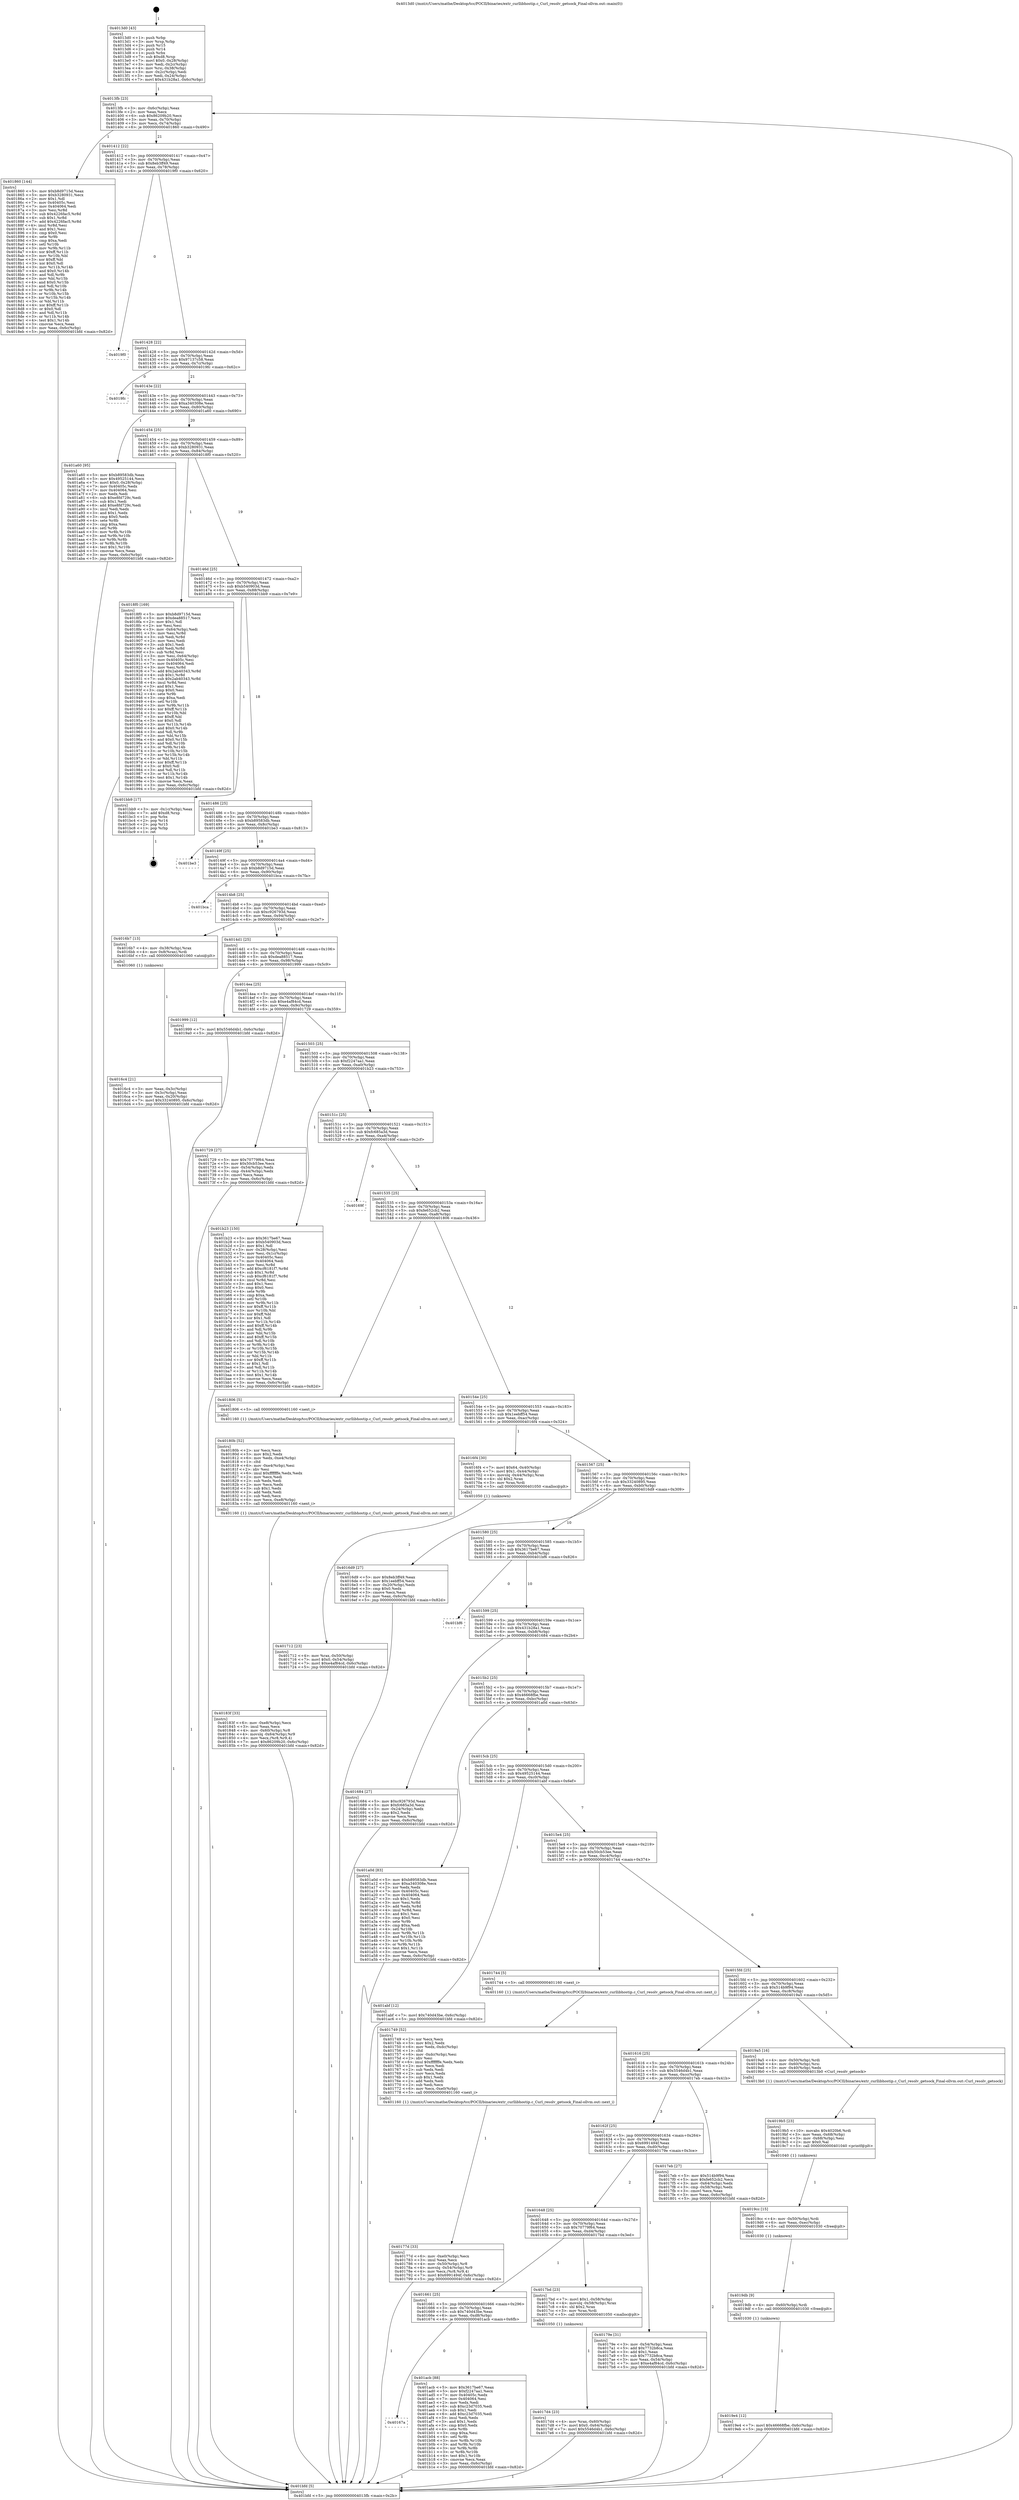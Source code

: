 digraph "0x4013d0" {
  label = "0x4013d0 (/mnt/c/Users/mathe/Desktop/tcc/POCII/binaries/extr_curllibhostip.c_Curl_resolv_getsock_Final-ollvm.out::main(0))"
  labelloc = "t"
  node[shape=record]

  Entry [label="",width=0.3,height=0.3,shape=circle,fillcolor=black,style=filled]
  "0x4013fb" [label="{
     0x4013fb [23]\l
     | [instrs]\l
     &nbsp;&nbsp;0x4013fb \<+3\>: mov -0x6c(%rbp),%eax\l
     &nbsp;&nbsp;0x4013fe \<+2\>: mov %eax,%ecx\l
     &nbsp;&nbsp;0x401400 \<+6\>: sub $0x86209b20,%ecx\l
     &nbsp;&nbsp;0x401406 \<+3\>: mov %eax,-0x70(%rbp)\l
     &nbsp;&nbsp;0x401409 \<+3\>: mov %ecx,-0x74(%rbp)\l
     &nbsp;&nbsp;0x40140c \<+6\>: je 0000000000401860 \<main+0x490\>\l
  }"]
  "0x401860" [label="{
     0x401860 [144]\l
     | [instrs]\l
     &nbsp;&nbsp;0x401860 \<+5\>: mov $0xb8d9715d,%eax\l
     &nbsp;&nbsp;0x401865 \<+5\>: mov $0xb3280931,%ecx\l
     &nbsp;&nbsp;0x40186a \<+2\>: mov $0x1,%dl\l
     &nbsp;&nbsp;0x40186c \<+7\>: mov 0x40405c,%esi\l
     &nbsp;&nbsp;0x401873 \<+7\>: mov 0x404064,%edi\l
     &nbsp;&nbsp;0x40187a \<+3\>: mov %esi,%r8d\l
     &nbsp;&nbsp;0x40187d \<+7\>: sub $0x4226fac5,%r8d\l
     &nbsp;&nbsp;0x401884 \<+4\>: sub $0x1,%r8d\l
     &nbsp;&nbsp;0x401888 \<+7\>: add $0x4226fac5,%r8d\l
     &nbsp;&nbsp;0x40188f \<+4\>: imul %r8d,%esi\l
     &nbsp;&nbsp;0x401893 \<+3\>: and $0x1,%esi\l
     &nbsp;&nbsp;0x401896 \<+3\>: cmp $0x0,%esi\l
     &nbsp;&nbsp;0x401899 \<+4\>: sete %r9b\l
     &nbsp;&nbsp;0x40189d \<+3\>: cmp $0xa,%edi\l
     &nbsp;&nbsp;0x4018a0 \<+4\>: setl %r10b\l
     &nbsp;&nbsp;0x4018a4 \<+3\>: mov %r9b,%r11b\l
     &nbsp;&nbsp;0x4018a7 \<+4\>: xor $0xff,%r11b\l
     &nbsp;&nbsp;0x4018ab \<+3\>: mov %r10b,%bl\l
     &nbsp;&nbsp;0x4018ae \<+3\>: xor $0xff,%bl\l
     &nbsp;&nbsp;0x4018b1 \<+3\>: xor $0x0,%dl\l
     &nbsp;&nbsp;0x4018b4 \<+3\>: mov %r11b,%r14b\l
     &nbsp;&nbsp;0x4018b7 \<+4\>: and $0x0,%r14b\l
     &nbsp;&nbsp;0x4018bb \<+3\>: and %dl,%r9b\l
     &nbsp;&nbsp;0x4018be \<+3\>: mov %bl,%r15b\l
     &nbsp;&nbsp;0x4018c1 \<+4\>: and $0x0,%r15b\l
     &nbsp;&nbsp;0x4018c5 \<+3\>: and %dl,%r10b\l
     &nbsp;&nbsp;0x4018c8 \<+3\>: or %r9b,%r14b\l
     &nbsp;&nbsp;0x4018cb \<+3\>: or %r10b,%r15b\l
     &nbsp;&nbsp;0x4018ce \<+3\>: xor %r15b,%r14b\l
     &nbsp;&nbsp;0x4018d1 \<+3\>: or %bl,%r11b\l
     &nbsp;&nbsp;0x4018d4 \<+4\>: xor $0xff,%r11b\l
     &nbsp;&nbsp;0x4018d8 \<+3\>: or $0x0,%dl\l
     &nbsp;&nbsp;0x4018db \<+3\>: and %dl,%r11b\l
     &nbsp;&nbsp;0x4018de \<+3\>: or %r11b,%r14b\l
     &nbsp;&nbsp;0x4018e1 \<+4\>: test $0x1,%r14b\l
     &nbsp;&nbsp;0x4018e5 \<+3\>: cmovne %ecx,%eax\l
     &nbsp;&nbsp;0x4018e8 \<+3\>: mov %eax,-0x6c(%rbp)\l
     &nbsp;&nbsp;0x4018eb \<+5\>: jmp 0000000000401bfd \<main+0x82d\>\l
  }"]
  "0x401412" [label="{
     0x401412 [22]\l
     | [instrs]\l
     &nbsp;&nbsp;0x401412 \<+5\>: jmp 0000000000401417 \<main+0x47\>\l
     &nbsp;&nbsp;0x401417 \<+3\>: mov -0x70(%rbp),%eax\l
     &nbsp;&nbsp;0x40141a \<+5\>: sub $0x8eb3ff49,%eax\l
     &nbsp;&nbsp;0x40141f \<+3\>: mov %eax,-0x78(%rbp)\l
     &nbsp;&nbsp;0x401422 \<+6\>: je 00000000004019f0 \<main+0x620\>\l
  }"]
  Exit [label="",width=0.3,height=0.3,shape=circle,fillcolor=black,style=filled,peripheries=2]
  "0x4019f0" [label="{
     0x4019f0\l
  }", style=dashed]
  "0x401428" [label="{
     0x401428 [22]\l
     | [instrs]\l
     &nbsp;&nbsp;0x401428 \<+5\>: jmp 000000000040142d \<main+0x5d\>\l
     &nbsp;&nbsp;0x40142d \<+3\>: mov -0x70(%rbp),%eax\l
     &nbsp;&nbsp;0x401430 \<+5\>: sub $0x97137c58,%eax\l
     &nbsp;&nbsp;0x401435 \<+3\>: mov %eax,-0x7c(%rbp)\l
     &nbsp;&nbsp;0x401438 \<+6\>: je 00000000004019fc \<main+0x62c\>\l
  }"]
  "0x40167a" [label="{
     0x40167a\l
  }", style=dashed]
  "0x4019fc" [label="{
     0x4019fc\l
  }", style=dashed]
  "0x40143e" [label="{
     0x40143e [22]\l
     | [instrs]\l
     &nbsp;&nbsp;0x40143e \<+5\>: jmp 0000000000401443 \<main+0x73\>\l
     &nbsp;&nbsp;0x401443 \<+3\>: mov -0x70(%rbp),%eax\l
     &nbsp;&nbsp;0x401446 \<+5\>: sub $0xa340308e,%eax\l
     &nbsp;&nbsp;0x40144b \<+3\>: mov %eax,-0x80(%rbp)\l
     &nbsp;&nbsp;0x40144e \<+6\>: je 0000000000401a60 \<main+0x690\>\l
  }"]
  "0x401acb" [label="{
     0x401acb [88]\l
     | [instrs]\l
     &nbsp;&nbsp;0x401acb \<+5\>: mov $0x3617be67,%eax\l
     &nbsp;&nbsp;0x401ad0 \<+5\>: mov $0xf2247aa1,%ecx\l
     &nbsp;&nbsp;0x401ad5 \<+7\>: mov 0x40405c,%edx\l
     &nbsp;&nbsp;0x401adc \<+7\>: mov 0x404064,%esi\l
     &nbsp;&nbsp;0x401ae3 \<+2\>: mov %edx,%edi\l
     &nbsp;&nbsp;0x401ae5 \<+6\>: sub $0xc23d7035,%edi\l
     &nbsp;&nbsp;0x401aeb \<+3\>: sub $0x1,%edi\l
     &nbsp;&nbsp;0x401aee \<+6\>: add $0xc23d7035,%edi\l
     &nbsp;&nbsp;0x401af4 \<+3\>: imul %edi,%edx\l
     &nbsp;&nbsp;0x401af7 \<+3\>: and $0x1,%edx\l
     &nbsp;&nbsp;0x401afa \<+3\>: cmp $0x0,%edx\l
     &nbsp;&nbsp;0x401afd \<+4\>: sete %r8b\l
     &nbsp;&nbsp;0x401b01 \<+3\>: cmp $0xa,%esi\l
     &nbsp;&nbsp;0x401b04 \<+4\>: setl %r9b\l
     &nbsp;&nbsp;0x401b08 \<+3\>: mov %r8b,%r10b\l
     &nbsp;&nbsp;0x401b0b \<+3\>: and %r9b,%r10b\l
     &nbsp;&nbsp;0x401b0e \<+3\>: xor %r9b,%r8b\l
     &nbsp;&nbsp;0x401b11 \<+3\>: or %r8b,%r10b\l
     &nbsp;&nbsp;0x401b14 \<+4\>: test $0x1,%r10b\l
     &nbsp;&nbsp;0x401b18 \<+3\>: cmovne %ecx,%eax\l
     &nbsp;&nbsp;0x401b1b \<+3\>: mov %eax,-0x6c(%rbp)\l
     &nbsp;&nbsp;0x401b1e \<+5\>: jmp 0000000000401bfd \<main+0x82d\>\l
  }"]
  "0x401a60" [label="{
     0x401a60 [95]\l
     | [instrs]\l
     &nbsp;&nbsp;0x401a60 \<+5\>: mov $0xb89583db,%eax\l
     &nbsp;&nbsp;0x401a65 \<+5\>: mov $0x49525144,%ecx\l
     &nbsp;&nbsp;0x401a6a \<+7\>: movl $0x0,-0x28(%rbp)\l
     &nbsp;&nbsp;0x401a71 \<+7\>: mov 0x40405c,%edx\l
     &nbsp;&nbsp;0x401a78 \<+7\>: mov 0x404064,%esi\l
     &nbsp;&nbsp;0x401a7f \<+2\>: mov %edx,%edi\l
     &nbsp;&nbsp;0x401a81 \<+6\>: sub $0xe8fd729c,%edi\l
     &nbsp;&nbsp;0x401a87 \<+3\>: sub $0x1,%edi\l
     &nbsp;&nbsp;0x401a8a \<+6\>: add $0xe8fd729c,%edi\l
     &nbsp;&nbsp;0x401a90 \<+3\>: imul %edi,%edx\l
     &nbsp;&nbsp;0x401a93 \<+3\>: and $0x1,%edx\l
     &nbsp;&nbsp;0x401a96 \<+3\>: cmp $0x0,%edx\l
     &nbsp;&nbsp;0x401a99 \<+4\>: sete %r8b\l
     &nbsp;&nbsp;0x401a9d \<+3\>: cmp $0xa,%esi\l
     &nbsp;&nbsp;0x401aa0 \<+4\>: setl %r9b\l
     &nbsp;&nbsp;0x401aa4 \<+3\>: mov %r8b,%r10b\l
     &nbsp;&nbsp;0x401aa7 \<+3\>: and %r9b,%r10b\l
     &nbsp;&nbsp;0x401aaa \<+3\>: xor %r9b,%r8b\l
     &nbsp;&nbsp;0x401aad \<+3\>: or %r8b,%r10b\l
     &nbsp;&nbsp;0x401ab0 \<+4\>: test $0x1,%r10b\l
     &nbsp;&nbsp;0x401ab4 \<+3\>: cmovne %ecx,%eax\l
     &nbsp;&nbsp;0x401ab7 \<+3\>: mov %eax,-0x6c(%rbp)\l
     &nbsp;&nbsp;0x401aba \<+5\>: jmp 0000000000401bfd \<main+0x82d\>\l
  }"]
  "0x401454" [label="{
     0x401454 [25]\l
     | [instrs]\l
     &nbsp;&nbsp;0x401454 \<+5\>: jmp 0000000000401459 \<main+0x89\>\l
     &nbsp;&nbsp;0x401459 \<+3\>: mov -0x70(%rbp),%eax\l
     &nbsp;&nbsp;0x40145c \<+5\>: sub $0xb3280931,%eax\l
     &nbsp;&nbsp;0x401461 \<+6\>: mov %eax,-0x84(%rbp)\l
     &nbsp;&nbsp;0x401467 \<+6\>: je 00000000004018f0 \<main+0x520\>\l
  }"]
  "0x4019e4" [label="{
     0x4019e4 [12]\l
     | [instrs]\l
     &nbsp;&nbsp;0x4019e4 \<+7\>: movl $0x46668fbe,-0x6c(%rbp)\l
     &nbsp;&nbsp;0x4019eb \<+5\>: jmp 0000000000401bfd \<main+0x82d\>\l
  }"]
  "0x4018f0" [label="{
     0x4018f0 [169]\l
     | [instrs]\l
     &nbsp;&nbsp;0x4018f0 \<+5\>: mov $0xb8d9715d,%eax\l
     &nbsp;&nbsp;0x4018f5 \<+5\>: mov $0xdea88517,%ecx\l
     &nbsp;&nbsp;0x4018fa \<+2\>: mov $0x1,%dl\l
     &nbsp;&nbsp;0x4018fc \<+2\>: xor %esi,%esi\l
     &nbsp;&nbsp;0x4018fe \<+3\>: mov -0x64(%rbp),%edi\l
     &nbsp;&nbsp;0x401901 \<+3\>: mov %esi,%r8d\l
     &nbsp;&nbsp;0x401904 \<+3\>: sub %edi,%r8d\l
     &nbsp;&nbsp;0x401907 \<+2\>: mov %esi,%edi\l
     &nbsp;&nbsp;0x401909 \<+3\>: sub $0x1,%edi\l
     &nbsp;&nbsp;0x40190c \<+3\>: add %edi,%r8d\l
     &nbsp;&nbsp;0x40190f \<+3\>: sub %r8d,%esi\l
     &nbsp;&nbsp;0x401912 \<+3\>: mov %esi,-0x64(%rbp)\l
     &nbsp;&nbsp;0x401915 \<+7\>: mov 0x40405c,%esi\l
     &nbsp;&nbsp;0x40191c \<+7\>: mov 0x404064,%edi\l
     &nbsp;&nbsp;0x401923 \<+3\>: mov %esi,%r8d\l
     &nbsp;&nbsp;0x401926 \<+7\>: add $0x2ab40343,%r8d\l
     &nbsp;&nbsp;0x40192d \<+4\>: sub $0x1,%r8d\l
     &nbsp;&nbsp;0x401931 \<+7\>: sub $0x2ab40343,%r8d\l
     &nbsp;&nbsp;0x401938 \<+4\>: imul %r8d,%esi\l
     &nbsp;&nbsp;0x40193c \<+3\>: and $0x1,%esi\l
     &nbsp;&nbsp;0x40193f \<+3\>: cmp $0x0,%esi\l
     &nbsp;&nbsp;0x401942 \<+4\>: sete %r9b\l
     &nbsp;&nbsp;0x401946 \<+3\>: cmp $0xa,%edi\l
     &nbsp;&nbsp;0x401949 \<+4\>: setl %r10b\l
     &nbsp;&nbsp;0x40194d \<+3\>: mov %r9b,%r11b\l
     &nbsp;&nbsp;0x401950 \<+4\>: xor $0xff,%r11b\l
     &nbsp;&nbsp;0x401954 \<+3\>: mov %r10b,%bl\l
     &nbsp;&nbsp;0x401957 \<+3\>: xor $0xff,%bl\l
     &nbsp;&nbsp;0x40195a \<+3\>: xor $0x0,%dl\l
     &nbsp;&nbsp;0x40195d \<+3\>: mov %r11b,%r14b\l
     &nbsp;&nbsp;0x401960 \<+4\>: and $0x0,%r14b\l
     &nbsp;&nbsp;0x401964 \<+3\>: and %dl,%r9b\l
     &nbsp;&nbsp;0x401967 \<+3\>: mov %bl,%r15b\l
     &nbsp;&nbsp;0x40196a \<+4\>: and $0x0,%r15b\l
     &nbsp;&nbsp;0x40196e \<+3\>: and %dl,%r10b\l
     &nbsp;&nbsp;0x401971 \<+3\>: or %r9b,%r14b\l
     &nbsp;&nbsp;0x401974 \<+3\>: or %r10b,%r15b\l
     &nbsp;&nbsp;0x401977 \<+3\>: xor %r15b,%r14b\l
     &nbsp;&nbsp;0x40197a \<+3\>: or %bl,%r11b\l
     &nbsp;&nbsp;0x40197d \<+4\>: xor $0xff,%r11b\l
     &nbsp;&nbsp;0x401981 \<+3\>: or $0x0,%dl\l
     &nbsp;&nbsp;0x401984 \<+3\>: and %dl,%r11b\l
     &nbsp;&nbsp;0x401987 \<+3\>: or %r11b,%r14b\l
     &nbsp;&nbsp;0x40198a \<+4\>: test $0x1,%r14b\l
     &nbsp;&nbsp;0x40198e \<+3\>: cmovne %ecx,%eax\l
     &nbsp;&nbsp;0x401991 \<+3\>: mov %eax,-0x6c(%rbp)\l
     &nbsp;&nbsp;0x401994 \<+5\>: jmp 0000000000401bfd \<main+0x82d\>\l
  }"]
  "0x40146d" [label="{
     0x40146d [25]\l
     | [instrs]\l
     &nbsp;&nbsp;0x40146d \<+5\>: jmp 0000000000401472 \<main+0xa2\>\l
     &nbsp;&nbsp;0x401472 \<+3\>: mov -0x70(%rbp),%eax\l
     &nbsp;&nbsp;0x401475 \<+5\>: sub $0xb540903d,%eax\l
     &nbsp;&nbsp;0x40147a \<+6\>: mov %eax,-0x88(%rbp)\l
     &nbsp;&nbsp;0x401480 \<+6\>: je 0000000000401bb9 \<main+0x7e9\>\l
  }"]
  "0x4019db" [label="{
     0x4019db [9]\l
     | [instrs]\l
     &nbsp;&nbsp;0x4019db \<+4\>: mov -0x60(%rbp),%rdi\l
     &nbsp;&nbsp;0x4019df \<+5\>: call 0000000000401030 \<free@plt\>\l
     | [calls]\l
     &nbsp;&nbsp;0x401030 \{1\} (unknown)\l
  }"]
  "0x401bb9" [label="{
     0x401bb9 [17]\l
     | [instrs]\l
     &nbsp;&nbsp;0x401bb9 \<+3\>: mov -0x1c(%rbp),%eax\l
     &nbsp;&nbsp;0x401bbc \<+7\>: add $0xd8,%rsp\l
     &nbsp;&nbsp;0x401bc3 \<+1\>: pop %rbx\l
     &nbsp;&nbsp;0x401bc4 \<+2\>: pop %r14\l
     &nbsp;&nbsp;0x401bc6 \<+2\>: pop %r15\l
     &nbsp;&nbsp;0x401bc8 \<+1\>: pop %rbp\l
     &nbsp;&nbsp;0x401bc9 \<+1\>: ret\l
  }"]
  "0x401486" [label="{
     0x401486 [25]\l
     | [instrs]\l
     &nbsp;&nbsp;0x401486 \<+5\>: jmp 000000000040148b \<main+0xbb\>\l
     &nbsp;&nbsp;0x40148b \<+3\>: mov -0x70(%rbp),%eax\l
     &nbsp;&nbsp;0x40148e \<+5\>: sub $0xb89583db,%eax\l
     &nbsp;&nbsp;0x401493 \<+6\>: mov %eax,-0x8c(%rbp)\l
     &nbsp;&nbsp;0x401499 \<+6\>: je 0000000000401be3 \<main+0x813\>\l
  }"]
  "0x4019cc" [label="{
     0x4019cc [15]\l
     | [instrs]\l
     &nbsp;&nbsp;0x4019cc \<+4\>: mov -0x50(%rbp),%rdi\l
     &nbsp;&nbsp;0x4019d0 \<+6\>: mov %eax,-0xec(%rbp)\l
     &nbsp;&nbsp;0x4019d6 \<+5\>: call 0000000000401030 \<free@plt\>\l
     | [calls]\l
     &nbsp;&nbsp;0x401030 \{1\} (unknown)\l
  }"]
  "0x401be3" [label="{
     0x401be3\l
  }", style=dashed]
  "0x40149f" [label="{
     0x40149f [25]\l
     | [instrs]\l
     &nbsp;&nbsp;0x40149f \<+5\>: jmp 00000000004014a4 \<main+0xd4\>\l
     &nbsp;&nbsp;0x4014a4 \<+3\>: mov -0x70(%rbp),%eax\l
     &nbsp;&nbsp;0x4014a7 \<+5\>: sub $0xb8d9715d,%eax\l
     &nbsp;&nbsp;0x4014ac \<+6\>: mov %eax,-0x90(%rbp)\l
     &nbsp;&nbsp;0x4014b2 \<+6\>: je 0000000000401bca \<main+0x7fa\>\l
  }"]
  "0x4019b5" [label="{
     0x4019b5 [23]\l
     | [instrs]\l
     &nbsp;&nbsp;0x4019b5 \<+10\>: movabs $0x4020b6,%rdi\l
     &nbsp;&nbsp;0x4019bf \<+3\>: mov %eax,-0x68(%rbp)\l
     &nbsp;&nbsp;0x4019c2 \<+3\>: mov -0x68(%rbp),%esi\l
     &nbsp;&nbsp;0x4019c5 \<+2\>: mov $0x0,%al\l
     &nbsp;&nbsp;0x4019c7 \<+5\>: call 0000000000401040 \<printf@plt\>\l
     | [calls]\l
     &nbsp;&nbsp;0x401040 \{1\} (unknown)\l
  }"]
  "0x401bca" [label="{
     0x401bca\l
  }", style=dashed]
  "0x4014b8" [label="{
     0x4014b8 [25]\l
     | [instrs]\l
     &nbsp;&nbsp;0x4014b8 \<+5\>: jmp 00000000004014bd \<main+0xed\>\l
     &nbsp;&nbsp;0x4014bd \<+3\>: mov -0x70(%rbp),%eax\l
     &nbsp;&nbsp;0x4014c0 \<+5\>: sub $0xc926793d,%eax\l
     &nbsp;&nbsp;0x4014c5 \<+6\>: mov %eax,-0x94(%rbp)\l
     &nbsp;&nbsp;0x4014cb \<+6\>: je 00000000004016b7 \<main+0x2e7\>\l
  }"]
  "0x40183f" [label="{
     0x40183f [33]\l
     | [instrs]\l
     &nbsp;&nbsp;0x40183f \<+6\>: mov -0xe8(%rbp),%ecx\l
     &nbsp;&nbsp;0x401845 \<+3\>: imul %eax,%ecx\l
     &nbsp;&nbsp;0x401848 \<+4\>: mov -0x60(%rbp),%r8\l
     &nbsp;&nbsp;0x40184c \<+4\>: movslq -0x64(%rbp),%r9\l
     &nbsp;&nbsp;0x401850 \<+4\>: mov %ecx,(%r8,%r9,4)\l
     &nbsp;&nbsp;0x401854 \<+7\>: movl $0x86209b20,-0x6c(%rbp)\l
     &nbsp;&nbsp;0x40185b \<+5\>: jmp 0000000000401bfd \<main+0x82d\>\l
  }"]
  "0x4016b7" [label="{
     0x4016b7 [13]\l
     | [instrs]\l
     &nbsp;&nbsp;0x4016b7 \<+4\>: mov -0x38(%rbp),%rax\l
     &nbsp;&nbsp;0x4016bb \<+4\>: mov 0x8(%rax),%rdi\l
     &nbsp;&nbsp;0x4016bf \<+5\>: call 0000000000401060 \<atoi@plt\>\l
     | [calls]\l
     &nbsp;&nbsp;0x401060 \{1\} (unknown)\l
  }"]
  "0x4014d1" [label="{
     0x4014d1 [25]\l
     | [instrs]\l
     &nbsp;&nbsp;0x4014d1 \<+5\>: jmp 00000000004014d6 \<main+0x106\>\l
     &nbsp;&nbsp;0x4014d6 \<+3\>: mov -0x70(%rbp),%eax\l
     &nbsp;&nbsp;0x4014d9 \<+5\>: sub $0xdea88517,%eax\l
     &nbsp;&nbsp;0x4014de \<+6\>: mov %eax,-0x98(%rbp)\l
     &nbsp;&nbsp;0x4014e4 \<+6\>: je 0000000000401999 \<main+0x5c9\>\l
  }"]
  "0x40180b" [label="{
     0x40180b [52]\l
     | [instrs]\l
     &nbsp;&nbsp;0x40180b \<+2\>: xor %ecx,%ecx\l
     &nbsp;&nbsp;0x40180d \<+5\>: mov $0x2,%edx\l
     &nbsp;&nbsp;0x401812 \<+6\>: mov %edx,-0xe4(%rbp)\l
     &nbsp;&nbsp;0x401818 \<+1\>: cltd\l
     &nbsp;&nbsp;0x401819 \<+6\>: mov -0xe4(%rbp),%esi\l
     &nbsp;&nbsp;0x40181f \<+2\>: idiv %esi\l
     &nbsp;&nbsp;0x401821 \<+6\>: imul $0xfffffffe,%edx,%edx\l
     &nbsp;&nbsp;0x401827 \<+2\>: mov %ecx,%edi\l
     &nbsp;&nbsp;0x401829 \<+2\>: sub %edx,%edi\l
     &nbsp;&nbsp;0x40182b \<+2\>: mov %ecx,%edx\l
     &nbsp;&nbsp;0x40182d \<+3\>: sub $0x1,%edx\l
     &nbsp;&nbsp;0x401830 \<+2\>: add %edx,%edi\l
     &nbsp;&nbsp;0x401832 \<+2\>: sub %edi,%ecx\l
     &nbsp;&nbsp;0x401834 \<+6\>: mov %ecx,-0xe8(%rbp)\l
     &nbsp;&nbsp;0x40183a \<+5\>: call 0000000000401160 \<next_i\>\l
     | [calls]\l
     &nbsp;&nbsp;0x401160 \{1\} (/mnt/c/Users/mathe/Desktop/tcc/POCII/binaries/extr_curllibhostip.c_Curl_resolv_getsock_Final-ollvm.out::next_i)\l
  }"]
  "0x401999" [label="{
     0x401999 [12]\l
     | [instrs]\l
     &nbsp;&nbsp;0x401999 \<+7\>: movl $0x5546d4b1,-0x6c(%rbp)\l
     &nbsp;&nbsp;0x4019a0 \<+5\>: jmp 0000000000401bfd \<main+0x82d\>\l
  }"]
  "0x4014ea" [label="{
     0x4014ea [25]\l
     | [instrs]\l
     &nbsp;&nbsp;0x4014ea \<+5\>: jmp 00000000004014ef \<main+0x11f\>\l
     &nbsp;&nbsp;0x4014ef \<+3\>: mov -0x70(%rbp),%eax\l
     &nbsp;&nbsp;0x4014f2 \<+5\>: sub $0xe4af84cd,%eax\l
     &nbsp;&nbsp;0x4014f7 \<+6\>: mov %eax,-0x9c(%rbp)\l
     &nbsp;&nbsp;0x4014fd \<+6\>: je 0000000000401729 \<main+0x359\>\l
  }"]
  "0x4017d4" [label="{
     0x4017d4 [23]\l
     | [instrs]\l
     &nbsp;&nbsp;0x4017d4 \<+4\>: mov %rax,-0x60(%rbp)\l
     &nbsp;&nbsp;0x4017d8 \<+7\>: movl $0x0,-0x64(%rbp)\l
     &nbsp;&nbsp;0x4017df \<+7\>: movl $0x5546d4b1,-0x6c(%rbp)\l
     &nbsp;&nbsp;0x4017e6 \<+5\>: jmp 0000000000401bfd \<main+0x82d\>\l
  }"]
  "0x401729" [label="{
     0x401729 [27]\l
     | [instrs]\l
     &nbsp;&nbsp;0x401729 \<+5\>: mov $0x70779f64,%eax\l
     &nbsp;&nbsp;0x40172e \<+5\>: mov $0x50cb53ee,%ecx\l
     &nbsp;&nbsp;0x401733 \<+3\>: mov -0x54(%rbp),%edx\l
     &nbsp;&nbsp;0x401736 \<+3\>: cmp -0x44(%rbp),%edx\l
     &nbsp;&nbsp;0x401739 \<+3\>: cmovl %ecx,%eax\l
     &nbsp;&nbsp;0x40173c \<+3\>: mov %eax,-0x6c(%rbp)\l
     &nbsp;&nbsp;0x40173f \<+5\>: jmp 0000000000401bfd \<main+0x82d\>\l
  }"]
  "0x401503" [label="{
     0x401503 [25]\l
     | [instrs]\l
     &nbsp;&nbsp;0x401503 \<+5\>: jmp 0000000000401508 \<main+0x138\>\l
     &nbsp;&nbsp;0x401508 \<+3\>: mov -0x70(%rbp),%eax\l
     &nbsp;&nbsp;0x40150b \<+5\>: sub $0xf2247aa1,%eax\l
     &nbsp;&nbsp;0x401510 \<+6\>: mov %eax,-0xa0(%rbp)\l
     &nbsp;&nbsp;0x401516 \<+6\>: je 0000000000401b23 \<main+0x753\>\l
  }"]
  "0x401661" [label="{
     0x401661 [25]\l
     | [instrs]\l
     &nbsp;&nbsp;0x401661 \<+5\>: jmp 0000000000401666 \<main+0x296\>\l
     &nbsp;&nbsp;0x401666 \<+3\>: mov -0x70(%rbp),%eax\l
     &nbsp;&nbsp;0x401669 \<+5\>: sub $0x740d43be,%eax\l
     &nbsp;&nbsp;0x40166e \<+6\>: mov %eax,-0xd8(%rbp)\l
     &nbsp;&nbsp;0x401674 \<+6\>: je 0000000000401acb \<main+0x6fb\>\l
  }"]
  "0x401b23" [label="{
     0x401b23 [150]\l
     | [instrs]\l
     &nbsp;&nbsp;0x401b23 \<+5\>: mov $0x3617be67,%eax\l
     &nbsp;&nbsp;0x401b28 \<+5\>: mov $0xb540903d,%ecx\l
     &nbsp;&nbsp;0x401b2d \<+2\>: mov $0x1,%dl\l
     &nbsp;&nbsp;0x401b2f \<+3\>: mov -0x28(%rbp),%esi\l
     &nbsp;&nbsp;0x401b32 \<+3\>: mov %esi,-0x1c(%rbp)\l
     &nbsp;&nbsp;0x401b35 \<+7\>: mov 0x40405c,%esi\l
     &nbsp;&nbsp;0x401b3c \<+7\>: mov 0x404064,%edi\l
     &nbsp;&nbsp;0x401b43 \<+3\>: mov %esi,%r8d\l
     &nbsp;&nbsp;0x401b46 \<+7\>: add $0xcf6181f7,%r8d\l
     &nbsp;&nbsp;0x401b4d \<+4\>: sub $0x1,%r8d\l
     &nbsp;&nbsp;0x401b51 \<+7\>: sub $0xcf6181f7,%r8d\l
     &nbsp;&nbsp;0x401b58 \<+4\>: imul %r8d,%esi\l
     &nbsp;&nbsp;0x401b5c \<+3\>: and $0x1,%esi\l
     &nbsp;&nbsp;0x401b5f \<+3\>: cmp $0x0,%esi\l
     &nbsp;&nbsp;0x401b62 \<+4\>: sete %r9b\l
     &nbsp;&nbsp;0x401b66 \<+3\>: cmp $0xa,%edi\l
     &nbsp;&nbsp;0x401b69 \<+4\>: setl %r10b\l
     &nbsp;&nbsp;0x401b6d \<+3\>: mov %r9b,%r11b\l
     &nbsp;&nbsp;0x401b70 \<+4\>: xor $0xff,%r11b\l
     &nbsp;&nbsp;0x401b74 \<+3\>: mov %r10b,%bl\l
     &nbsp;&nbsp;0x401b77 \<+3\>: xor $0xff,%bl\l
     &nbsp;&nbsp;0x401b7a \<+3\>: xor $0x1,%dl\l
     &nbsp;&nbsp;0x401b7d \<+3\>: mov %r11b,%r14b\l
     &nbsp;&nbsp;0x401b80 \<+4\>: and $0xff,%r14b\l
     &nbsp;&nbsp;0x401b84 \<+3\>: and %dl,%r9b\l
     &nbsp;&nbsp;0x401b87 \<+3\>: mov %bl,%r15b\l
     &nbsp;&nbsp;0x401b8a \<+4\>: and $0xff,%r15b\l
     &nbsp;&nbsp;0x401b8e \<+3\>: and %dl,%r10b\l
     &nbsp;&nbsp;0x401b91 \<+3\>: or %r9b,%r14b\l
     &nbsp;&nbsp;0x401b94 \<+3\>: or %r10b,%r15b\l
     &nbsp;&nbsp;0x401b97 \<+3\>: xor %r15b,%r14b\l
     &nbsp;&nbsp;0x401b9a \<+3\>: or %bl,%r11b\l
     &nbsp;&nbsp;0x401b9d \<+4\>: xor $0xff,%r11b\l
     &nbsp;&nbsp;0x401ba1 \<+3\>: or $0x1,%dl\l
     &nbsp;&nbsp;0x401ba4 \<+3\>: and %dl,%r11b\l
     &nbsp;&nbsp;0x401ba7 \<+3\>: or %r11b,%r14b\l
     &nbsp;&nbsp;0x401baa \<+4\>: test $0x1,%r14b\l
     &nbsp;&nbsp;0x401bae \<+3\>: cmovne %ecx,%eax\l
     &nbsp;&nbsp;0x401bb1 \<+3\>: mov %eax,-0x6c(%rbp)\l
     &nbsp;&nbsp;0x401bb4 \<+5\>: jmp 0000000000401bfd \<main+0x82d\>\l
  }"]
  "0x40151c" [label="{
     0x40151c [25]\l
     | [instrs]\l
     &nbsp;&nbsp;0x40151c \<+5\>: jmp 0000000000401521 \<main+0x151\>\l
     &nbsp;&nbsp;0x401521 \<+3\>: mov -0x70(%rbp),%eax\l
     &nbsp;&nbsp;0x401524 \<+5\>: sub $0xfc685a3d,%eax\l
     &nbsp;&nbsp;0x401529 \<+6\>: mov %eax,-0xa4(%rbp)\l
     &nbsp;&nbsp;0x40152f \<+6\>: je 000000000040169f \<main+0x2cf\>\l
  }"]
  "0x4017bd" [label="{
     0x4017bd [23]\l
     | [instrs]\l
     &nbsp;&nbsp;0x4017bd \<+7\>: movl $0x1,-0x58(%rbp)\l
     &nbsp;&nbsp;0x4017c4 \<+4\>: movslq -0x58(%rbp),%rax\l
     &nbsp;&nbsp;0x4017c8 \<+4\>: shl $0x2,%rax\l
     &nbsp;&nbsp;0x4017cc \<+3\>: mov %rax,%rdi\l
     &nbsp;&nbsp;0x4017cf \<+5\>: call 0000000000401050 \<malloc@plt\>\l
     | [calls]\l
     &nbsp;&nbsp;0x401050 \{1\} (unknown)\l
  }"]
  "0x40169f" [label="{
     0x40169f\l
  }", style=dashed]
  "0x401535" [label="{
     0x401535 [25]\l
     | [instrs]\l
     &nbsp;&nbsp;0x401535 \<+5\>: jmp 000000000040153a \<main+0x16a\>\l
     &nbsp;&nbsp;0x40153a \<+3\>: mov -0x70(%rbp),%eax\l
     &nbsp;&nbsp;0x40153d \<+5\>: sub $0xfe652cb2,%eax\l
     &nbsp;&nbsp;0x401542 \<+6\>: mov %eax,-0xa8(%rbp)\l
     &nbsp;&nbsp;0x401548 \<+6\>: je 0000000000401806 \<main+0x436\>\l
  }"]
  "0x401648" [label="{
     0x401648 [25]\l
     | [instrs]\l
     &nbsp;&nbsp;0x401648 \<+5\>: jmp 000000000040164d \<main+0x27d\>\l
     &nbsp;&nbsp;0x40164d \<+3\>: mov -0x70(%rbp),%eax\l
     &nbsp;&nbsp;0x401650 \<+5\>: sub $0x70779f64,%eax\l
     &nbsp;&nbsp;0x401655 \<+6\>: mov %eax,-0xd4(%rbp)\l
     &nbsp;&nbsp;0x40165b \<+6\>: je 00000000004017bd \<main+0x3ed\>\l
  }"]
  "0x401806" [label="{
     0x401806 [5]\l
     | [instrs]\l
     &nbsp;&nbsp;0x401806 \<+5\>: call 0000000000401160 \<next_i\>\l
     | [calls]\l
     &nbsp;&nbsp;0x401160 \{1\} (/mnt/c/Users/mathe/Desktop/tcc/POCII/binaries/extr_curllibhostip.c_Curl_resolv_getsock_Final-ollvm.out::next_i)\l
  }"]
  "0x40154e" [label="{
     0x40154e [25]\l
     | [instrs]\l
     &nbsp;&nbsp;0x40154e \<+5\>: jmp 0000000000401553 \<main+0x183\>\l
     &nbsp;&nbsp;0x401553 \<+3\>: mov -0x70(%rbp),%eax\l
     &nbsp;&nbsp;0x401556 \<+5\>: sub $0x1eebff54,%eax\l
     &nbsp;&nbsp;0x40155b \<+6\>: mov %eax,-0xac(%rbp)\l
     &nbsp;&nbsp;0x401561 \<+6\>: je 00000000004016f4 \<main+0x324\>\l
  }"]
  "0x40179e" [label="{
     0x40179e [31]\l
     | [instrs]\l
     &nbsp;&nbsp;0x40179e \<+3\>: mov -0x54(%rbp),%eax\l
     &nbsp;&nbsp;0x4017a1 \<+5\>: add $0x7732b8ca,%eax\l
     &nbsp;&nbsp;0x4017a6 \<+3\>: add $0x1,%eax\l
     &nbsp;&nbsp;0x4017a9 \<+5\>: sub $0x7732b8ca,%eax\l
     &nbsp;&nbsp;0x4017ae \<+3\>: mov %eax,-0x54(%rbp)\l
     &nbsp;&nbsp;0x4017b1 \<+7\>: movl $0xe4af84cd,-0x6c(%rbp)\l
     &nbsp;&nbsp;0x4017b8 \<+5\>: jmp 0000000000401bfd \<main+0x82d\>\l
  }"]
  "0x4016f4" [label="{
     0x4016f4 [30]\l
     | [instrs]\l
     &nbsp;&nbsp;0x4016f4 \<+7\>: movl $0x64,-0x40(%rbp)\l
     &nbsp;&nbsp;0x4016fb \<+7\>: movl $0x1,-0x44(%rbp)\l
     &nbsp;&nbsp;0x401702 \<+4\>: movslq -0x44(%rbp),%rax\l
     &nbsp;&nbsp;0x401706 \<+4\>: shl $0x2,%rax\l
     &nbsp;&nbsp;0x40170a \<+3\>: mov %rax,%rdi\l
     &nbsp;&nbsp;0x40170d \<+5\>: call 0000000000401050 \<malloc@plt\>\l
     | [calls]\l
     &nbsp;&nbsp;0x401050 \{1\} (unknown)\l
  }"]
  "0x401567" [label="{
     0x401567 [25]\l
     | [instrs]\l
     &nbsp;&nbsp;0x401567 \<+5\>: jmp 000000000040156c \<main+0x19c\>\l
     &nbsp;&nbsp;0x40156c \<+3\>: mov -0x70(%rbp),%eax\l
     &nbsp;&nbsp;0x40156f \<+5\>: sub $0x33240895,%eax\l
     &nbsp;&nbsp;0x401574 \<+6\>: mov %eax,-0xb0(%rbp)\l
     &nbsp;&nbsp;0x40157a \<+6\>: je 00000000004016d9 \<main+0x309\>\l
  }"]
  "0x40162f" [label="{
     0x40162f [25]\l
     | [instrs]\l
     &nbsp;&nbsp;0x40162f \<+5\>: jmp 0000000000401634 \<main+0x264\>\l
     &nbsp;&nbsp;0x401634 \<+3\>: mov -0x70(%rbp),%eax\l
     &nbsp;&nbsp;0x401637 \<+5\>: sub $0x6991494f,%eax\l
     &nbsp;&nbsp;0x40163c \<+6\>: mov %eax,-0xd0(%rbp)\l
     &nbsp;&nbsp;0x401642 \<+6\>: je 000000000040179e \<main+0x3ce\>\l
  }"]
  "0x4016d9" [label="{
     0x4016d9 [27]\l
     | [instrs]\l
     &nbsp;&nbsp;0x4016d9 \<+5\>: mov $0x8eb3ff49,%eax\l
     &nbsp;&nbsp;0x4016de \<+5\>: mov $0x1eebff54,%ecx\l
     &nbsp;&nbsp;0x4016e3 \<+3\>: mov -0x20(%rbp),%edx\l
     &nbsp;&nbsp;0x4016e6 \<+3\>: cmp $0x0,%edx\l
     &nbsp;&nbsp;0x4016e9 \<+3\>: cmove %ecx,%eax\l
     &nbsp;&nbsp;0x4016ec \<+3\>: mov %eax,-0x6c(%rbp)\l
     &nbsp;&nbsp;0x4016ef \<+5\>: jmp 0000000000401bfd \<main+0x82d\>\l
  }"]
  "0x401580" [label="{
     0x401580 [25]\l
     | [instrs]\l
     &nbsp;&nbsp;0x401580 \<+5\>: jmp 0000000000401585 \<main+0x1b5\>\l
     &nbsp;&nbsp;0x401585 \<+3\>: mov -0x70(%rbp),%eax\l
     &nbsp;&nbsp;0x401588 \<+5\>: sub $0x3617be67,%eax\l
     &nbsp;&nbsp;0x40158d \<+6\>: mov %eax,-0xb4(%rbp)\l
     &nbsp;&nbsp;0x401593 \<+6\>: je 0000000000401bf6 \<main+0x826\>\l
  }"]
  "0x4017eb" [label="{
     0x4017eb [27]\l
     | [instrs]\l
     &nbsp;&nbsp;0x4017eb \<+5\>: mov $0x514b9f94,%eax\l
     &nbsp;&nbsp;0x4017f0 \<+5\>: mov $0xfe652cb2,%ecx\l
     &nbsp;&nbsp;0x4017f5 \<+3\>: mov -0x64(%rbp),%edx\l
     &nbsp;&nbsp;0x4017f8 \<+3\>: cmp -0x58(%rbp),%edx\l
     &nbsp;&nbsp;0x4017fb \<+3\>: cmovl %ecx,%eax\l
     &nbsp;&nbsp;0x4017fe \<+3\>: mov %eax,-0x6c(%rbp)\l
     &nbsp;&nbsp;0x401801 \<+5\>: jmp 0000000000401bfd \<main+0x82d\>\l
  }"]
  "0x401bf6" [label="{
     0x401bf6\l
  }", style=dashed]
  "0x401599" [label="{
     0x401599 [25]\l
     | [instrs]\l
     &nbsp;&nbsp;0x401599 \<+5\>: jmp 000000000040159e \<main+0x1ce\>\l
     &nbsp;&nbsp;0x40159e \<+3\>: mov -0x70(%rbp),%eax\l
     &nbsp;&nbsp;0x4015a1 \<+5\>: sub $0x431b28a1,%eax\l
     &nbsp;&nbsp;0x4015a6 \<+6\>: mov %eax,-0xb8(%rbp)\l
     &nbsp;&nbsp;0x4015ac \<+6\>: je 0000000000401684 \<main+0x2b4\>\l
  }"]
  "0x401616" [label="{
     0x401616 [25]\l
     | [instrs]\l
     &nbsp;&nbsp;0x401616 \<+5\>: jmp 000000000040161b \<main+0x24b\>\l
     &nbsp;&nbsp;0x40161b \<+3\>: mov -0x70(%rbp),%eax\l
     &nbsp;&nbsp;0x40161e \<+5\>: sub $0x5546d4b1,%eax\l
     &nbsp;&nbsp;0x401623 \<+6\>: mov %eax,-0xcc(%rbp)\l
     &nbsp;&nbsp;0x401629 \<+6\>: je 00000000004017eb \<main+0x41b\>\l
  }"]
  "0x401684" [label="{
     0x401684 [27]\l
     | [instrs]\l
     &nbsp;&nbsp;0x401684 \<+5\>: mov $0xc926793d,%eax\l
     &nbsp;&nbsp;0x401689 \<+5\>: mov $0xfc685a3d,%ecx\l
     &nbsp;&nbsp;0x40168e \<+3\>: mov -0x24(%rbp),%edx\l
     &nbsp;&nbsp;0x401691 \<+3\>: cmp $0x2,%edx\l
     &nbsp;&nbsp;0x401694 \<+3\>: cmovne %ecx,%eax\l
     &nbsp;&nbsp;0x401697 \<+3\>: mov %eax,-0x6c(%rbp)\l
     &nbsp;&nbsp;0x40169a \<+5\>: jmp 0000000000401bfd \<main+0x82d\>\l
  }"]
  "0x4015b2" [label="{
     0x4015b2 [25]\l
     | [instrs]\l
     &nbsp;&nbsp;0x4015b2 \<+5\>: jmp 00000000004015b7 \<main+0x1e7\>\l
     &nbsp;&nbsp;0x4015b7 \<+3\>: mov -0x70(%rbp),%eax\l
     &nbsp;&nbsp;0x4015ba \<+5\>: sub $0x46668fbe,%eax\l
     &nbsp;&nbsp;0x4015bf \<+6\>: mov %eax,-0xbc(%rbp)\l
     &nbsp;&nbsp;0x4015c5 \<+6\>: je 0000000000401a0d \<main+0x63d\>\l
  }"]
  "0x401bfd" [label="{
     0x401bfd [5]\l
     | [instrs]\l
     &nbsp;&nbsp;0x401bfd \<+5\>: jmp 00000000004013fb \<main+0x2b\>\l
  }"]
  "0x4013d0" [label="{
     0x4013d0 [43]\l
     | [instrs]\l
     &nbsp;&nbsp;0x4013d0 \<+1\>: push %rbp\l
     &nbsp;&nbsp;0x4013d1 \<+3\>: mov %rsp,%rbp\l
     &nbsp;&nbsp;0x4013d4 \<+2\>: push %r15\l
     &nbsp;&nbsp;0x4013d6 \<+2\>: push %r14\l
     &nbsp;&nbsp;0x4013d8 \<+1\>: push %rbx\l
     &nbsp;&nbsp;0x4013d9 \<+7\>: sub $0xd8,%rsp\l
     &nbsp;&nbsp;0x4013e0 \<+7\>: movl $0x0,-0x28(%rbp)\l
     &nbsp;&nbsp;0x4013e7 \<+3\>: mov %edi,-0x2c(%rbp)\l
     &nbsp;&nbsp;0x4013ea \<+4\>: mov %rsi,-0x38(%rbp)\l
     &nbsp;&nbsp;0x4013ee \<+3\>: mov -0x2c(%rbp),%edi\l
     &nbsp;&nbsp;0x4013f1 \<+3\>: mov %edi,-0x24(%rbp)\l
     &nbsp;&nbsp;0x4013f4 \<+7\>: movl $0x431b28a1,-0x6c(%rbp)\l
  }"]
  "0x4016c4" [label="{
     0x4016c4 [21]\l
     | [instrs]\l
     &nbsp;&nbsp;0x4016c4 \<+3\>: mov %eax,-0x3c(%rbp)\l
     &nbsp;&nbsp;0x4016c7 \<+3\>: mov -0x3c(%rbp),%eax\l
     &nbsp;&nbsp;0x4016ca \<+3\>: mov %eax,-0x20(%rbp)\l
     &nbsp;&nbsp;0x4016cd \<+7\>: movl $0x33240895,-0x6c(%rbp)\l
     &nbsp;&nbsp;0x4016d4 \<+5\>: jmp 0000000000401bfd \<main+0x82d\>\l
  }"]
  "0x401712" [label="{
     0x401712 [23]\l
     | [instrs]\l
     &nbsp;&nbsp;0x401712 \<+4\>: mov %rax,-0x50(%rbp)\l
     &nbsp;&nbsp;0x401716 \<+7\>: movl $0x0,-0x54(%rbp)\l
     &nbsp;&nbsp;0x40171d \<+7\>: movl $0xe4af84cd,-0x6c(%rbp)\l
     &nbsp;&nbsp;0x401724 \<+5\>: jmp 0000000000401bfd \<main+0x82d\>\l
  }"]
  "0x4019a5" [label="{
     0x4019a5 [16]\l
     | [instrs]\l
     &nbsp;&nbsp;0x4019a5 \<+4\>: mov -0x50(%rbp),%rdi\l
     &nbsp;&nbsp;0x4019a9 \<+4\>: mov -0x60(%rbp),%rsi\l
     &nbsp;&nbsp;0x4019ad \<+3\>: mov -0x40(%rbp),%edx\l
     &nbsp;&nbsp;0x4019b0 \<+5\>: call 00000000004013b0 \<Curl_resolv_getsock\>\l
     | [calls]\l
     &nbsp;&nbsp;0x4013b0 \{1\} (/mnt/c/Users/mathe/Desktop/tcc/POCII/binaries/extr_curllibhostip.c_Curl_resolv_getsock_Final-ollvm.out::Curl_resolv_getsock)\l
  }"]
  "0x401a0d" [label="{
     0x401a0d [83]\l
     | [instrs]\l
     &nbsp;&nbsp;0x401a0d \<+5\>: mov $0xb89583db,%eax\l
     &nbsp;&nbsp;0x401a12 \<+5\>: mov $0xa340308e,%ecx\l
     &nbsp;&nbsp;0x401a17 \<+2\>: xor %edx,%edx\l
     &nbsp;&nbsp;0x401a19 \<+7\>: mov 0x40405c,%esi\l
     &nbsp;&nbsp;0x401a20 \<+7\>: mov 0x404064,%edi\l
     &nbsp;&nbsp;0x401a27 \<+3\>: sub $0x1,%edx\l
     &nbsp;&nbsp;0x401a2a \<+3\>: mov %esi,%r8d\l
     &nbsp;&nbsp;0x401a2d \<+3\>: add %edx,%r8d\l
     &nbsp;&nbsp;0x401a30 \<+4\>: imul %r8d,%esi\l
     &nbsp;&nbsp;0x401a34 \<+3\>: and $0x1,%esi\l
     &nbsp;&nbsp;0x401a37 \<+3\>: cmp $0x0,%esi\l
     &nbsp;&nbsp;0x401a3a \<+4\>: sete %r9b\l
     &nbsp;&nbsp;0x401a3e \<+3\>: cmp $0xa,%edi\l
     &nbsp;&nbsp;0x401a41 \<+4\>: setl %r10b\l
     &nbsp;&nbsp;0x401a45 \<+3\>: mov %r9b,%r11b\l
     &nbsp;&nbsp;0x401a48 \<+3\>: and %r10b,%r11b\l
     &nbsp;&nbsp;0x401a4b \<+3\>: xor %r10b,%r9b\l
     &nbsp;&nbsp;0x401a4e \<+3\>: or %r9b,%r11b\l
     &nbsp;&nbsp;0x401a51 \<+4\>: test $0x1,%r11b\l
     &nbsp;&nbsp;0x401a55 \<+3\>: cmovne %ecx,%eax\l
     &nbsp;&nbsp;0x401a58 \<+3\>: mov %eax,-0x6c(%rbp)\l
     &nbsp;&nbsp;0x401a5b \<+5\>: jmp 0000000000401bfd \<main+0x82d\>\l
  }"]
  "0x4015cb" [label="{
     0x4015cb [25]\l
     | [instrs]\l
     &nbsp;&nbsp;0x4015cb \<+5\>: jmp 00000000004015d0 \<main+0x200\>\l
     &nbsp;&nbsp;0x4015d0 \<+3\>: mov -0x70(%rbp),%eax\l
     &nbsp;&nbsp;0x4015d3 \<+5\>: sub $0x49525144,%eax\l
     &nbsp;&nbsp;0x4015d8 \<+6\>: mov %eax,-0xc0(%rbp)\l
     &nbsp;&nbsp;0x4015de \<+6\>: je 0000000000401abf \<main+0x6ef\>\l
  }"]
  "0x40177d" [label="{
     0x40177d [33]\l
     | [instrs]\l
     &nbsp;&nbsp;0x40177d \<+6\>: mov -0xe0(%rbp),%ecx\l
     &nbsp;&nbsp;0x401783 \<+3\>: imul %eax,%ecx\l
     &nbsp;&nbsp;0x401786 \<+4\>: mov -0x50(%rbp),%r8\l
     &nbsp;&nbsp;0x40178a \<+4\>: movslq -0x54(%rbp),%r9\l
     &nbsp;&nbsp;0x40178e \<+4\>: mov %ecx,(%r8,%r9,4)\l
     &nbsp;&nbsp;0x401792 \<+7\>: movl $0x6991494f,-0x6c(%rbp)\l
     &nbsp;&nbsp;0x401799 \<+5\>: jmp 0000000000401bfd \<main+0x82d\>\l
  }"]
  "0x401abf" [label="{
     0x401abf [12]\l
     | [instrs]\l
     &nbsp;&nbsp;0x401abf \<+7\>: movl $0x740d43be,-0x6c(%rbp)\l
     &nbsp;&nbsp;0x401ac6 \<+5\>: jmp 0000000000401bfd \<main+0x82d\>\l
  }"]
  "0x4015e4" [label="{
     0x4015e4 [25]\l
     | [instrs]\l
     &nbsp;&nbsp;0x4015e4 \<+5\>: jmp 00000000004015e9 \<main+0x219\>\l
     &nbsp;&nbsp;0x4015e9 \<+3\>: mov -0x70(%rbp),%eax\l
     &nbsp;&nbsp;0x4015ec \<+5\>: sub $0x50cb53ee,%eax\l
     &nbsp;&nbsp;0x4015f1 \<+6\>: mov %eax,-0xc4(%rbp)\l
     &nbsp;&nbsp;0x4015f7 \<+6\>: je 0000000000401744 \<main+0x374\>\l
  }"]
  "0x401749" [label="{
     0x401749 [52]\l
     | [instrs]\l
     &nbsp;&nbsp;0x401749 \<+2\>: xor %ecx,%ecx\l
     &nbsp;&nbsp;0x40174b \<+5\>: mov $0x2,%edx\l
     &nbsp;&nbsp;0x401750 \<+6\>: mov %edx,-0xdc(%rbp)\l
     &nbsp;&nbsp;0x401756 \<+1\>: cltd\l
     &nbsp;&nbsp;0x401757 \<+6\>: mov -0xdc(%rbp),%esi\l
     &nbsp;&nbsp;0x40175d \<+2\>: idiv %esi\l
     &nbsp;&nbsp;0x40175f \<+6\>: imul $0xfffffffe,%edx,%edx\l
     &nbsp;&nbsp;0x401765 \<+2\>: mov %ecx,%edi\l
     &nbsp;&nbsp;0x401767 \<+2\>: sub %edx,%edi\l
     &nbsp;&nbsp;0x401769 \<+2\>: mov %ecx,%edx\l
     &nbsp;&nbsp;0x40176b \<+3\>: sub $0x1,%edx\l
     &nbsp;&nbsp;0x40176e \<+2\>: add %edx,%edi\l
     &nbsp;&nbsp;0x401770 \<+2\>: sub %edi,%ecx\l
     &nbsp;&nbsp;0x401772 \<+6\>: mov %ecx,-0xe0(%rbp)\l
     &nbsp;&nbsp;0x401778 \<+5\>: call 0000000000401160 \<next_i\>\l
     | [calls]\l
     &nbsp;&nbsp;0x401160 \{1\} (/mnt/c/Users/mathe/Desktop/tcc/POCII/binaries/extr_curllibhostip.c_Curl_resolv_getsock_Final-ollvm.out::next_i)\l
  }"]
  "0x401744" [label="{
     0x401744 [5]\l
     | [instrs]\l
     &nbsp;&nbsp;0x401744 \<+5\>: call 0000000000401160 \<next_i\>\l
     | [calls]\l
     &nbsp;&nbsp;0x401160 \{1\} (/mnt/c/Users/mathe/Desktop/tcc/POCII/binaries/extr_curllibhostip.c_Curl_resolv_getsock_Final-ollvm.out::next_i)\l
  }"]
  "0x4015fd" [label="{
     0x4015fd [25]\l
     | [instrs]\l
     &nbsp;&nbsp;0x4015fd \<+5\>: jmp 0000000000401602 \<main+0x232\>\l
     &nbsp;&nbsp;0x401602 \<+3\>: mov -0x70(%rbp),%eax\l
     &nbsp;&nbsp;0x401605 \<+5\>: sub $0x514b9f94,%eax\l
     &nbsp;&nbsp;0x40160a \<+6\>: mov %eax,-0xc8(%rbp)\l
     &nbsp;&nbsp;0x401610 \<+6\>: je 00000000004019a5 \<main+0x5d5\>\l
  }"]
  Entry -> "0x4013d0" [label=" 1"]
  "0x4013fb" -> "0x401860" [label=" 1"]
  "0x4013fb" -> "0x401412" [label=" 21"]
  "0x401bb9" -> Exit [label=" 1"]
  "0x401412" -> "0x4019f0" [label=" 0"]
  "0x401412" -> "0x401428" [label=" 21"]
  "0x401b23" -> "0x401bfd" [label=" 1"]
  "0x401428" -> "0x4019fc" [label=" 0"]
  "0x401428" -> "0x40143e" [label=" 21"]
  "0x401acb" -> "0x401bfd" [label=" 1"]
  "0x40143e" -> "0x401a60" [label=" 1"]
  "0x40143e" -> "0x401454" [label=" 20"]
  "0x401661" -> "0x40167a" [label=" 0"]
  "0x401454" -> "0x4018f0" [label=" 1"]
  "0x401454" -> "0x40146d" [label=" 19"]
  "0x401661" -> "0x401acb" [label=" 1"]
  "0x40146d" -> "0x401bb9" [label=" 1"]
  "0x40146d" -> "0x401486" [label=" 18"]
  "0x401abf" -> "0x401bfd" [label=" 1"]
  "0x401486" -> "0x401be3" [label=" 0"]
  "0x401486" -> "0x40149f" [label=" 18"]
  "0x401a60" -> "0x401bfd" [label=" 1"]
  "0x40149f" -> "0x401bca" [label=" 0"]
  "0x40149f" -> "0x4014b8" [label=" 18"]
  "0x401a0d" -> "0x401bfd" [label=" 1"]
  "0x4014b8" -> "0x4016b7" [label=" 1"]
  "0x4014b8" -> "0x4014d1" [label=" 17"]
  "0x4019e4" -> "0x401bfd" [label=" 1"]
  "0x4014d1" -> "0x401999" [label=" 1"]
  "0x4014d1" -> "0x4014ea" [label=" 16"]
  "0x4019db" -> "0x4019e4" [label=" 1"]
  "0x4014ea" -> "0x401729" [label=" 2"]
  "0x4014ea" -> "0x401503" [label=" 14"]
  "0x4019cc" -> "0x4019db" [label=" 1"]
  "0x401503" -> "0x401b23" [label=" 1"]
  "0x401503" -> "0x40151c" [label=" 13"]
  "0x4019b5" -> "0x4019cc" [label=" 1"]
  "0x40151c" -> "0x40169f" [label=" 0"]
  "0x40151c" -> "0x401535" [label=" 13"]
  "0x4019a5" -> "0x4019b5" [label=" 1"]
  "0x401535" -> "0x401806" [label=" 1"]
  "0x401535" -> "0x40154e" [label=" 12"]
  "0x4018f0" -> "0x401bfd" [label=" 1"]
  "0x40154e" -> "0x4016f4" [label=" 1"]
  "0x40154e" -> "0x401567" [label=" 11"]
  "0x401860" -> "0x401bfd" [label=" 1"]
  "0x401567" -> "0x4016d9" [label=" 1"]
  "0x401567" -> "0x401580" [label=" 10"]
  "0x40180b" -> "0x40183f" [label=" 1"]
  "0x401580" -> "0x401bf6" [label=" 0"]
  "0x401580" -> "0x401599" [label=" 10"]
  "0x401806" -> "0x40180b" [label=" 1"]
  "0x401599" -> "0x401684" [label=" 1"]
  "0x401599" -> "0x4015b2" [label=" 9"]
  "0x401684" -> "0x401bfd" [label=" 1"]
  "0x4013d0" -> "0x4013fb" [label=" 1"]
  "0x401bfd" -> "0x4013fb" [label=" 21"]
  "0x4016b7" -> "0x4016c4" [label=" 1"]
  "0x4016c4" -> "0x401bfd" [label=" 1"]
  "0x4016d9" -> "0x401bfd" [label=" 1"]
  "0x4016f4" -> "0x401712" [label=" 1"]
  "0x401712" -> "0x401bfd" [label=" 1"]
  "0x401729" -> "0x401bfd" [label=" 2"]
  "0x4017d4" -> "0x401bfd" [label=" 1"]
  "0x4015b2" -> "0x401a0d" [label=" 1"]
  "0x4015b2" -> "0x4015cb" [label=" 8"]
  "0x4017bd" -> "0x4017d4" [label=" 1"]
  "0x4015cb" -> "0x401abf" [label=" 1"]
  "0x4015cb" -> "0x4015e4" [label=" 7"]
  "0x401648" -> "0x4017bd" [label=" 1"]
  "0x4015e4" -> "0x401744" [label=" 1"]
  "0x4015e4" -> "0x4015fd" [label=" 6"]
  "0x401744" -> "0x401749" [label=" 1"]
  "0x401749" -> "0x40177d" [label=" 1"]
  "0x40177d" -> "0x401bfd" [label=" 1"]
  "0x401648" -> "0x401661" [label=" 1"]
  "0x4015fd" -> "0x4019a5" [label=" 1"]
  "0x4015fd" -> "0x401616" [label=" 5"]
  "0x4017eb" -> "0x401bfd" [label=" 2"]
  "0x401616" -> "0x4017eb" [label=" 2"]
  "0x401616" -> "0x40162f" [label=" 3"]
  "0x40183f" -> "0x401bfd" [label=" 1"]
  "0x40162f" -> "0x40179e" [label=" 1"]
  "0x40162f" -> "0x401648" [label=" 2"]
  "0x40179e" -> "0x401bfd" [label=" 1"]
  "0x401999" -> "0x401bfd" [label=" 1"]
}
